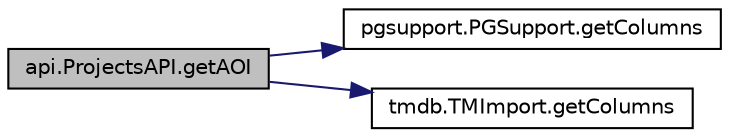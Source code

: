 digraph "api.ProjectsAPI.getAOI"
{
 // LATEX_PDF_SIZE
  edge [fontname="Helvetica",fontsize="10",labelfontname="Helvetica",labelfontsize="10"];
  node [fontname="Helvetica",fontsize="10",shape=record];
  rankdir="LR";
  Node1 [label="api.ProjectsAPI.getAOI",height=0.2,width=0.4,color="black", fillcolor="grey75", style="filled", fontcolor="black",tooltip=" "];
  Node1 -> Node2 [color="midnightblue",fontsize="10",style="solid",fontname="Helvetica"];
  Node2 [label="pgsupport.PGSupport.getColumns",height=0.2,width=0.4,color="black", fillcolor="white", style="filled",URL="$classpgsupport_1_1PGSupport.html#ac92f13ef32434e3c463bf12c3922c154",tooltip=" "];
  Node1 -> Node3 [color="midnightblue",fontsize="10",style="solid",fontname="Helvetica"];
  Node3 [label="tmdb.TMImport.getColumns",height=0.2,width=0.4,color="black", fillcolor="white", style="filled",URL="$classtmdb_1_1TMImport.html#a26aed14fd58585480c971504a5fef5fc",tooltip=" "];
}

